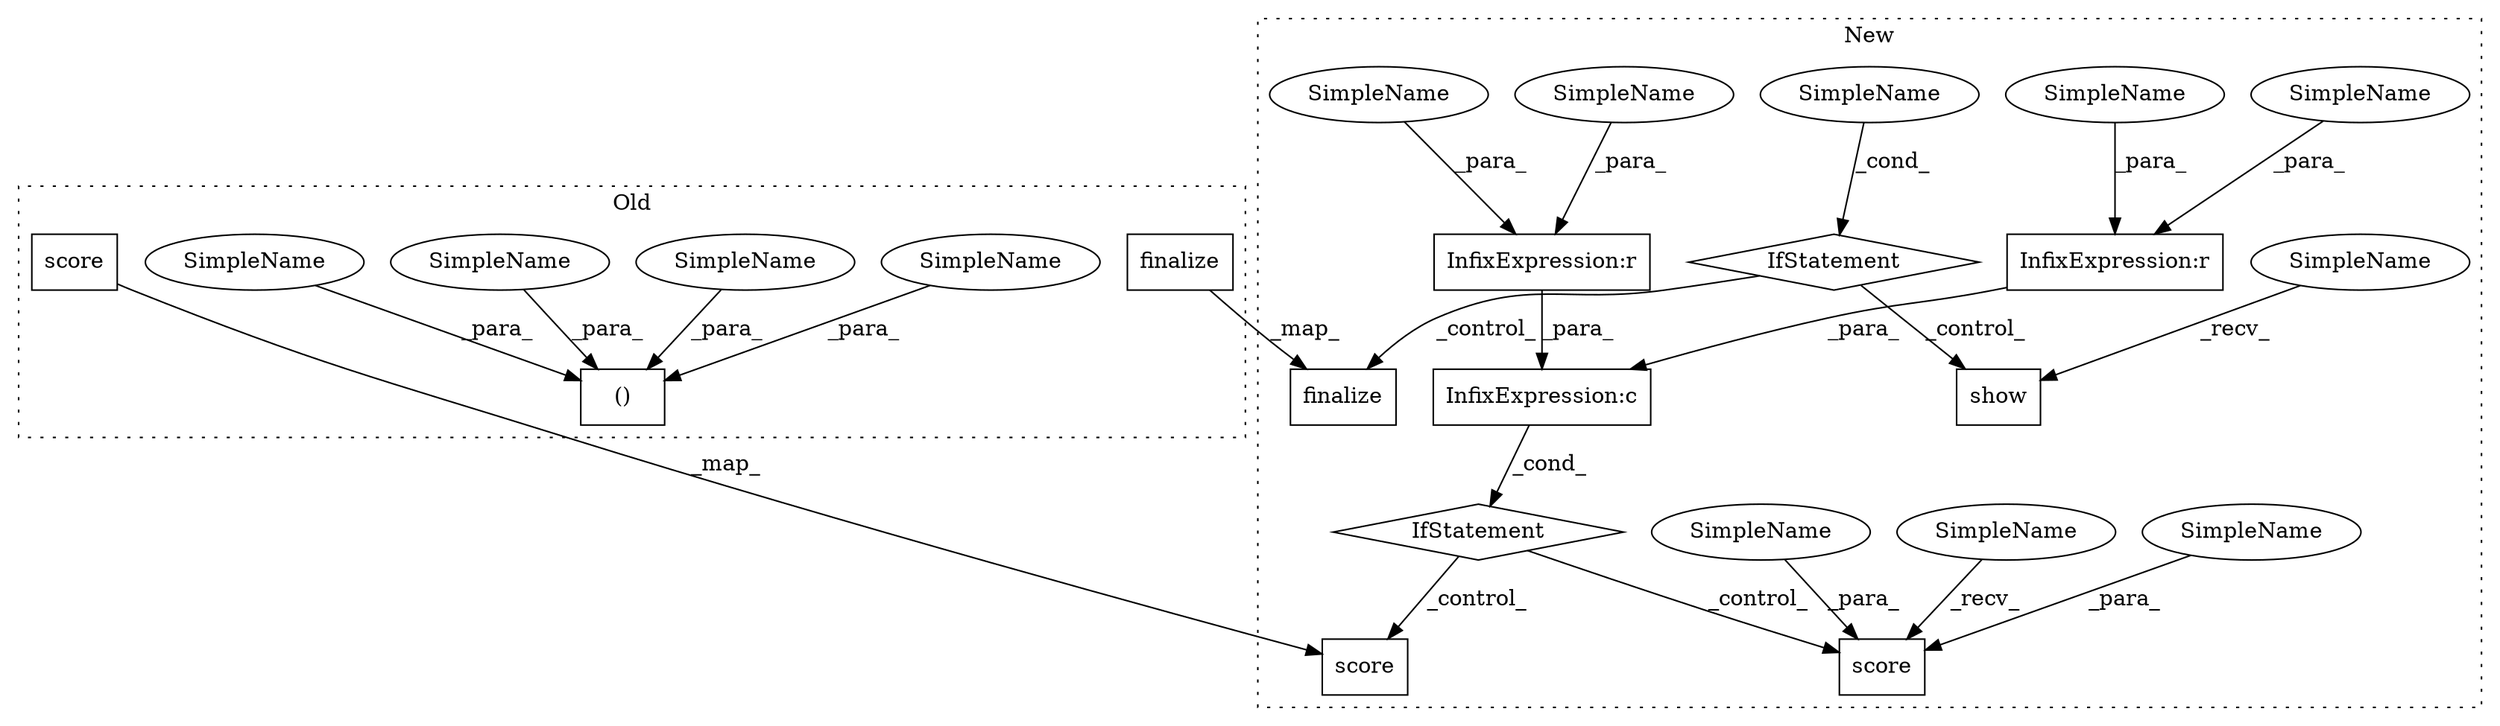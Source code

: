 digraph G {
subgraph cluster0 {
1 [label="finalize" a="32" s="5735" l="-11" shape="box"];
7 [label="score" a="32" s="5698,5711" l="6,-24" shape="box"];
8 [label="()" a="106" s="5526" l="0" shape="box"];
16 [label="SimpleName" a="42" s="5546" l="0" shape="ellipse"];
17 [label="SimpleName" a="42" s="5565" l="0" shape="ellipse"];
19 [label="SimpleName" a="42" s="5585" l="0" shape="ellipse"];
22 [label="SimpleName" a="42" s="5526" l="0" shape="ellipse"];
label = "Old";
style="dotted";
}
subgraph cluster1 {
2 [label="finalize" a="32" s="5634" l="-11" shape="box"];
3 [label="IfStatement" a="25" s="5566,5570" l="4,6" shape="diamond"];
4 [label="SimpleName" a="42" s="5570" l="0" shape="ellipse"];
5 [label="show" a="32" s="5595" l="-11" shape="box"];
6 [label="score" a="32" s="5479,5492" l="6,-24" shape="box"];
9 [label="score" a="32" s="5532,5546" l="6,-25" shape="box"];
10 [label="InfixExpression:r" a="27" s="5423" l="10" shape="box"];
11 [label="InfixExpression:c" a="27" s="5422" l="20" shape="box"];
12 [label="IfStatement" a="25" s="5418,5422" l="4,38" shape="diamond"];
13 [label="InfixExpression:r" a="27" s="5443" l="10" shape="box"];
14 [label="SimpleName" a="42" s="5443" l="0" shape="ellipse"];
15 [label="SimpleName" a="42" s="5546" l="0" shape="ellipse"];
18 [label="SimpleName" a="42" s="5538" l="0" shape="ellipse"];
20 [label="SimpleName" a="42" s="5521" l="0" shape="ellipse"];
21 [label="SimpleName" a="42" s="5584" l="0" shape="ellipse"];
23 [label="SimpleName" a="42" s="5433" l="0" shape="ellipse"];
24 [label="SimpleName" a="42" s="5453" l="0" shape="ellipse"];
25 [label="SimpleName" a="42" s="5423" l="0" shape="ellipse"];
label = "New";
style="dotted";
}
1 -> 2 [label="_map_"];
3 -> 5 [label="_control_"];
3 -> 2 [label="_control_"];
4 -> 3 [label="_cond_"];
7 -> 6 [label="_map_"];
10 -> 11 [label="_para_"];
11 -> 12 [label="_cond_"];
12 -> 6 [label="_control_"];
12 -> 9 [label="_control_"];
13 -> 11 [label="_para_"];
14 -> 13 [label="_para_"];
15 -> 9 [label="_para_"];
16 -> 8 [label="_para_"];
17 -> 8 [label="_para_"];
18 -> 9 [label="_para_"];
19 -> 8 [label="_para_"];
20 -> 9 [label="_recv_"];
21 -> 5 [label="_recv_"];
22 -> 8 [label="_para_"];
23 -> 10 [label="_para_"];
24 -> 13 [label="_para_"];
25 -> 10 [label="_para_"];
}